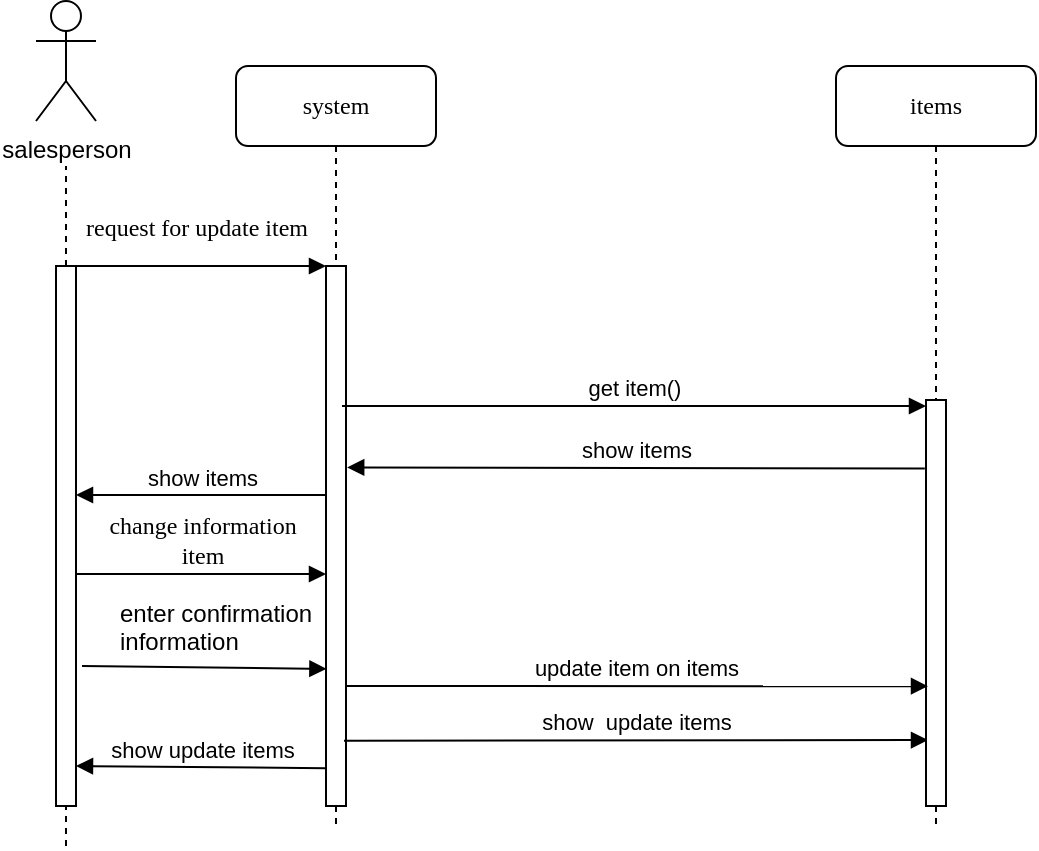 <mxfile version="10.6.8" type="github"><diagram name="Page-1" id="13e1069c-82ec-6db2-03f1-153e76fe0fe0"><mxGraphModel dx="1010" dy="550" grid="1" gridSize="10" guides="1" tooltips="1" connect="1" arrows="1" fold="1" page="1" pageScale="1" pageWidth="1100" pageHeight="850" background="#ffffff" math="0" shadow="0"><root><mxCell id="0"/><mxCell id="1" parent="0"/><mxCell id="7baba1c4bc27f4b0-2" value="system" style="shape=umlLifeline;perimeter=lifelinePerimeter;whiteSpace=wrap;html=1;container=1;collapsible=0;recursiveResize=0;outlineConnect=0;rounded=1;shadow=0;comic=0;labelBackgroundColor=none;strokeColor=#000000;strokeWidth=1;fillColor=#FFFFFF;fontFamily=Verdana;fontSize=12;fontColor=#000000;align=center;" parent="1" vertex="1"><mxGeometry x="240" y="80" width="100" height="380" as="geometry"/></mxCell><mxCell id="7baba1c4bc27f4b0-10" value="" style="html=1;points=[];perimeter=orthogonalPerimeter;rounded=0;shadow=0;comic=0;labelBackgroundColor=none;strokeColor=#000000;strokeWidth=1;fillColor=#FFFFFF;fontFamily=Verdana;fontSize=12;fontColor=#000000;align=center;" parent="7baba1c4bc27f4b0-2" vertex="1"><mxGeometry x="45" y="100" width="10" height="270" as="geometry"/></mxCell><mxCell id="y8yMIMmRMoDBE6MYe3SB-3" value="&lt;span&gt;show&amp;nbsp; update items&lt;/span&gt;" style="html=1;verticalAlign=bottom;endArrow=block;exitX=0.9;exitY=0.879;exitDx=0;exitDy=0;exitPerimeter=0;" edge="1" parent="7baba1c4bc27f4b0-2" source="7baba1c4bc27f4b0-10"><mxGeometry width="80" relative="1" as="geometry"><mxPoint x="60" y="337" as="sourcePoint"/><mxPoint x="346" y="337" as="targetPoint"/></mxGeometry></mxCell><mxCell id="7baba1c4bc27f4b0-4" value="items" style="shape=umlLifeline;perimeter=lifelinePerimeter;whiteSpace=wrap;html=1;container=1;collapsible=0;recursiveResize=0;outlineConnect=0;rounded=1;shadow=0;comic=0;labelBackgroundColor=none;strokeColor=#000000;strokeWidth=1;fillColor=#FFFFFF;fontFamily=Verdana;fontSize=12;fontColor=#000000;align=center;" parent="1" vertex="1"><mxGeometry x="540" y="80" width="100" height="380" as="geometry"/></mxCell><mxCell id="7baba1c4bc27f4b0-16" value="" style="html=1;points=[];perimeter=orthogonalPerimeter;rounded=0;shadow=0;comic=0;labelBackgroundColor=none;strokeColor=#000000;strokeWidth=1;fillColor=#FFFFFF;fontFamily=Verdana;fontSize=12;fontColor=#000000;align=center;" parent="1" vertex="1"><mxGeometry x="585" y="247" width="10" height="203" as="geometry"/></mxCell><mxCell id="7baba1c4bc27f4b0-11" value="request for update item" style="html=1;verticalAlign=bottom;endArrow=block;entryX=0;entryY=0;labelBackgroundColor=none;fontFamily=Verdana;fontSize=12;edgeStyle=elbowEdgeStyle;elbow=vertical;" parent="1" target="7baba1c4bc27f4b0-10" edge="1"><mxGeometry y="10" relative="1" as="geometry"><mxPoint x="155" y="180" as="sourcePoint"/><mxPoint as="offset"/></mxGeometry></mxCell><mxCell id="XhSIV2I0s--ur68v1O1E-1" value="salesperson" style="shape=umlActor;verticalLabelPosition=bottom;labelBackgroundColor=#ffffff;verticalAlign=top;html=1;outlineConnect=0;" parent="1" vertex="1"><mxGeometry x="140" y="47.5" width="30" height="60" as="geometry"/></mxCell><mxCell id="XhSIV2I0s--ur68v1O1E-3" value="" style="endArrow=none;dashed=1;html=1;" parent="1" source="XhSIV2I0s--ur68v1O1E-4" edge="1"><mxGeometry width="50" height="50" relative="1" as="geometry"><mxPoint x="155" y="490" as="sourcePoint"/><mxPoint x="155" y="130" as="targetPoint"/></mxGeometry></mxCell><mxCell id="XhSIV2I0s--ur68v1O1E-4" value="" style="html=1;points=[];perimeter=orthogonalPerimeter;rounded=0;shadow=0;comic=0;labelBackgroundColor=none;strokeColor=#000000;strokeWidth=1;fillColor=#FFFFFF;fontFamily=Verdana;fontSize=12;fontColor=#000000;align=center;" parent="1" vertex="1"><mxGeometry x="150" y="180" width="10" height="270" as="geometry"/></mxCell><mxCell id="XhSIV2I0s--ur68v1O1E-5" value="" style="endArrow=none;dashed=1;html=1;" parent="1" target="XhSIV2I0s--ur68v1O1E-4" edge="1"><mxGeometry width="50" height="50" relative="1" as="geometry"><mxPoint x="155" y="470" as="sourcePoint"/><mxPoint x="155" y="130" as="targetPoint"/></mxGeometry></mxCell><mxCell id="XhSIV2I0s--ur68v1O1E-23" value="&lt;div&gt;change information&lt;/div&gt;&lt;div&gt; item&lt;/div&gt;" style="html=1;verticalAlign=bottom;endArrow=block;entryX=0;entryY=0;labelBackgroundColor=none;fontFamily=Verdana;fontSize=12;edgeStyle=elbowEdgeStyle;elbow=vertical;" parent="1" edge="1"><mxGeometry relative="1" as="geometry"><mxPoint x="160" y="334" as="sourcePoint"/><mxPoint x="285" y="334" as="targetPoint"/><mxPoint as="offset"/></mxGeometry></mxCell><mxCell id="V7BPzzatCh5fETJBGtDg-1" value="show items" style="html=1;verticalAlign=bottom;endArrow=block;" parent="1" target="XhSIV2I0s--ur68v1O1E-4" edge="1"><mxGeometry width="80" relative="1" as="geometry"><mxPoint x="285" y="294.5" as="sourcePoint"/><mxPoint x="195" y="294.5" as="targetPoint"/></mxGeometry></mxCell><mxCell id="y8yMIMmRMoDBE6MYe3SB-4" value="&lt;span&gt;get item()&lt;/span&gt;" style="html=1;verticalAlign=bottom;endArrow=block;exitX=0.9;exitY=0.879;exitDx=0;exitDy=0;exitPerimeter=0;" edge="1" parent="1"><mxGeometry width="80" relative="1" as="geometry"><mxPoint x="293" y="250" as="sourcePoint"/><mxPoint x="585" y="250" as="targetPoint"/></mxGeometry></mxCell><mxCell id="y8yMIMmRMoDBE6MYe3SB-10" value="&lt;span&gt;update item on items&lt;/span&gt;" style="html=1;verticalAlign=bottom;endArrow=block;exitX=0.9;exitY=0.879;exitDx=0;exitDy=0;exitPerimeter=0;entryX=0.1;entryY=0.705;entryDx=0;entryDy=0;entryPerimeter=0;" edge="1" parent="1" target="7baba1c4bc27f4b0-16"><mxGeometry width="80" relative="1" as="geometry"><mxPoint x="295" y="390" as="sourcePoint"/><mxPoint x="580" y="393" as="targetPoint"/></mxGeometry></mxCell><mxCell id="y8yMIMmRMoDBE6MYe3SB-11" value="&lt;span&gt;show items&lt;/span&gt;" style="html=1;verticalAlign=bottom;endArrow=block;exitX=-0.06;exitY=0.169;exitDx=0;exitDy=0;exitPerimeter=0;entryX=1.06;entryY=0.373;entryDx=0;entryDy=0;entryPerimeter=0;" edge="1" parent="1" source="7baba1c4bc27f4b0-16" target="7baba1c4bc27f4b0-10"><mxGeometry width="80" relative="1" as="geometry"><mxPoint x="572" y="274.5" as="sourcePoint"/><mxPoint x="295" y="274.5" as="targetPoint"/></mxGeometry></mxCell><mxCell id="y8yMIMmRMoDBE6MYe3SB-13" value="enter confirmation&lt;br&gt;information" style="text;html=1;" vertex="1" parent="1"><mxGeometry x="180" y="340" width="180" height="30" as="geometry"/></mxCell><mxCell id="y8yMIMmRMoDBE6MYe3SB-14" value="&lt;span&gt;show update items&lt;/span&gt;" style="html=1;verticalAlign=bottom;endArrow=block;entryX=1.06;entryY=0.373;entryDx=0;entryDy=0;entryPerimeter=0;exitX=0.02;exitY=0.93;exitDx=0;exitDy=0;exitPerimeter=0;" edge="1" parent="1" source="7baba1c4bc27f4b0-10"><mxGeometry width="80" relative="1" as="geometry"><mxPoint x="280" y="430" as="sourcePoint"/><mxPoint x="160" y="430" as="targetPoint"/></mxGeometry></mxCell><mxCell id="y8yMIMmRMoDBE6MYe3SB-17" value="" style="html=1;verticalAlign=bottom;endArrow=block;entryX=0.02;entryY=0.746;entryDx=0;entryDy=0;entryPerimeter=0;" edge="1" parent="1" target="7baba1c4bc27f4b0-10"><mxGeometry width="80" relative="1" as="geometry"><mxPoint x="163" y="380" as="sourcePoint"/><mxPoint x="290" y="380" as="targetPoint"/></mxGeometry></mxCell></root></mxGraphModel></diagram></mxfile>
